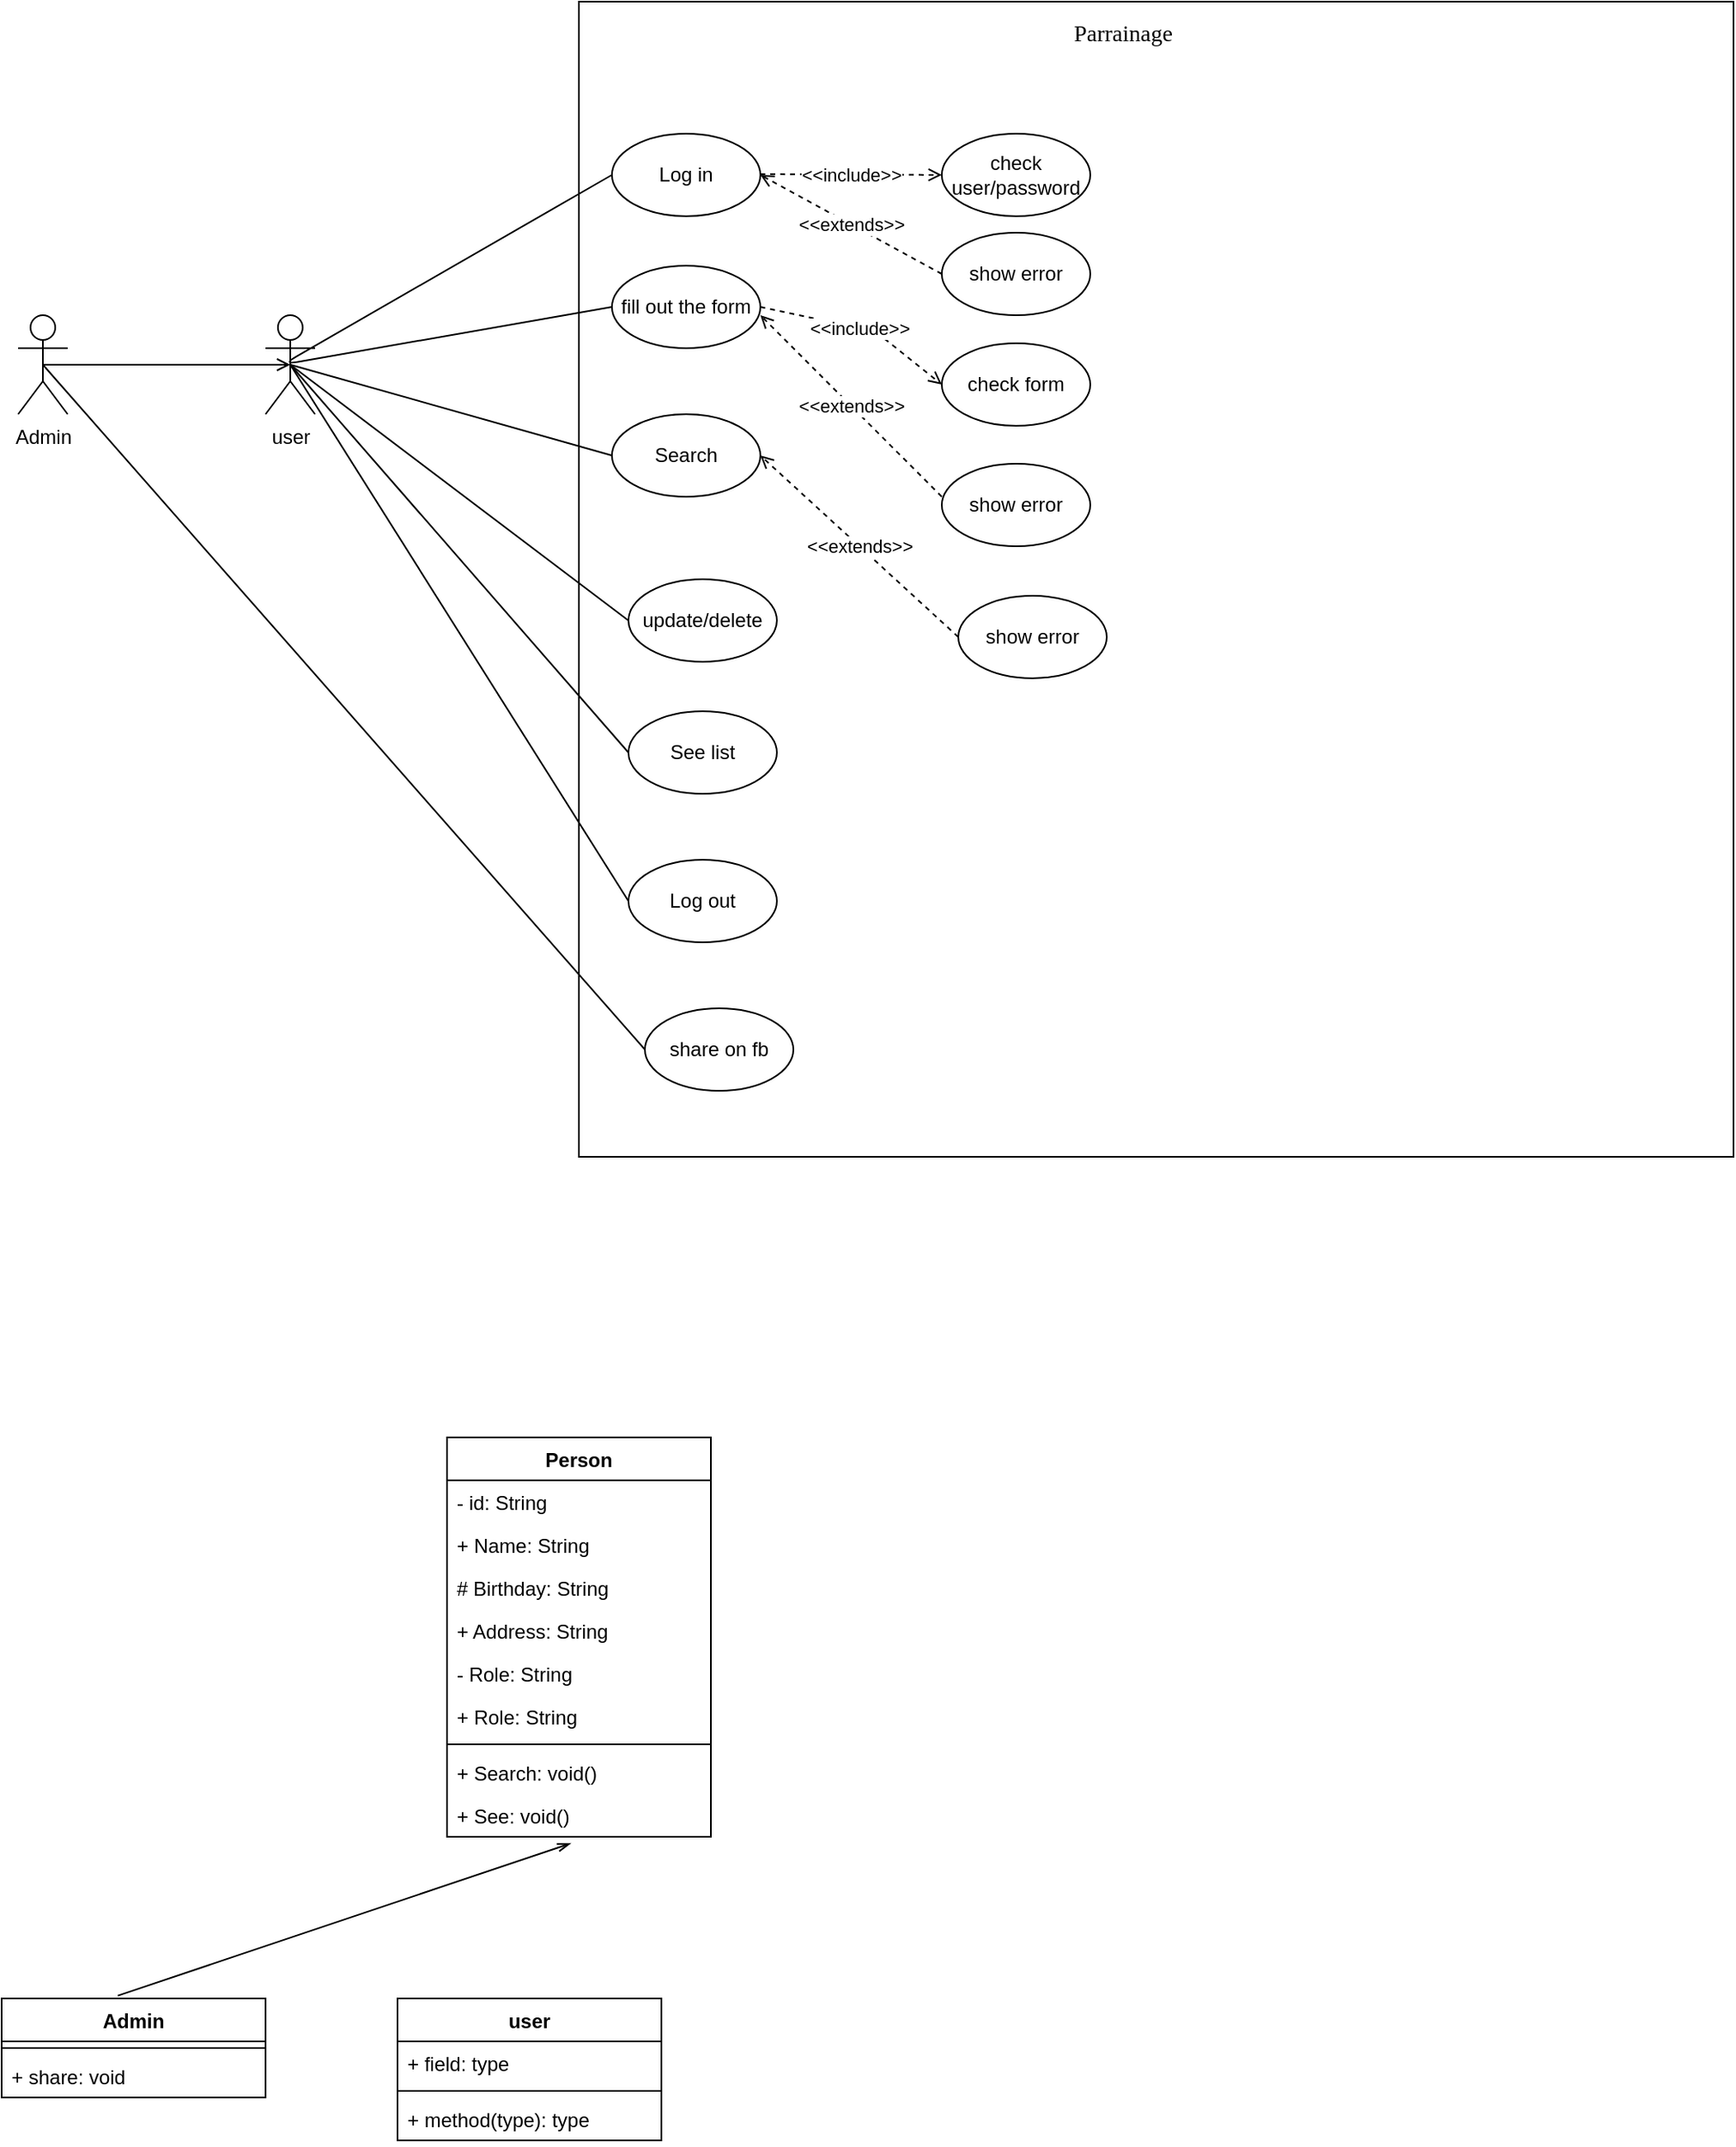 <mxfile version="14.8.0" type="github">
  <diagram id="mr0ScZVmez5Wdu0t1VuP" name="Page-1">
    <mxGraphModel dx="1573" dy="1475" grid="1" gridSize="10" guides="1" tooltips="1" connect="1" arrows="1" fold="1" page="1" pageScale="1" pageWidth="850" pageHeight="1100" math="0" shadow="0">
      <root>
        <mxCell id="0" />
        <mxCell id="1" parent="0" />
        <mxCell id="WyjryQDbOZI5yKkyuquV-2" value="" style="whiteSpace=wrap;html=1;aspect=fixed;" parent="1" vertex="1">
          <mxGeometry x="240" y="-870" width="700" height="700" as="geometry" />
        </mxCell>
        <mxCell id="WyjryQDbOZI5yKkyuquV-1" value="user&lt;br&gt;" style="shape=umlActor;verticalLabelPosition=bottom;verticalAlign=top;html=1;outlineConnect=0;" parent="1" vertex="1">
          <mxGeometry x="50" y="-680" width="30" height="60" as="geometry" />
        </mxCell>
        <mxCell id="_5LFbXUgjsJOY9XrzOKf-1" value="&lt;font face=&quot;Times New Roman&quot; style=&quot;font-size: 14px&quot;&gt;Parrainage&lt;/font&gt;" style="text;html=1;strokeColor=none;fillColor=none;align=center;verticalAlign=middle;whiteSpace=wrap;rounded=0;" vertex="1" parent="1">
          <mxGeometry x="550" y="-860" width="40" height="20" as="geometry" />
        </mxCell>
        <mxCell id="_5LFbXUgjsJOY9XrzOKf-3" value="Log in" style="ellipse;whiteSpace=wrap;html=1;" vertex="1" parent="1">
          <mxGeometry x="260" y="-790" width="90" height="50" as="geometry" />
        </mxCell>
        <mxCell id="_5LFbXUgjsJOY9XrzOKf-5" value="fill out the form" style="ellipse;whiteSpace=wrap;html=1;" vertex="1" parent="1">
          <mxGeometry x="260" y="-710" width="90" height="50" as="geometry" />
        </mxCell>
        <mxCell id="_5LFbXUgjsJOY9XrzOKf-8" value="See list" style="ellipse;whiteSpace=wrap;html=1;" vertex="1" parent="1">
          <mxGeometry x="270" y="-440" width="90" height="50" as="geometry" />
        </mxCell>
        <mxCell id="_5LFbXUgjsJOY9XrzOKf-9" value="Log out" style="ellipse;whiteSpace=wrap;html=1;" vertex="1" parent="1">
          <mxGeometry x="270" y="-350" width="90" height="50" as="geometry" />
        </mxCell>
        <mxCell id="_5LFbXUgjsJOY9XrzOKf-16" value="" style="endArrow=none;html=1;exitX=0;exitY=0.5;exitDx=0;exitDy=0;entryX=0;entryY=0.5;entryDx=0;entryDy=0;" edge="1" parent="1" source="_5LFbXUgjsJOY9XrzOKf-5" target="_5LFbXUgjsJOY9XrzOKf-3">
          <mxGeometry width="50" height="50" relative="1" as="geometry">
            <mxPoint x="490" y="-660" as="sourcePoint" />
            <mxPoint x="540" y="-710" as="targetPoint" />
            <Array as="points">
              <mxPoint x="60" y="-650" />
            </Array>
          </mxGeometry>
        </mxCell>
        <mxCell id="_5LFbXUgjsJOY9XrzOKf-19" value="" style="endArrow=open;html=1;dashed=1;endFill=0;" edge="1" parent="1">
          <mxGeometry relative="1" as="geometry">
            <mxPoint x="350" y="-765.5" as="sourcePoint" />
            <mxPoint x="460" y="-765" as="targetPoint" />
          </mxGeometry>
        </mxCell>
        <mxCell id="_5LFbXUgjsJOY9XrzOKf-20" value="&amp;lt;&amp;lt;include&amp;gt;&amp;gt;" style="edgeLabel;resizable=0;html=1;align=center;verticalAlign=middle;" connectable="0" vertex="1" parent="_5LFbXUgjsJOY9XrzOKf-19">
          <mxGeometry relative="1" as="geometry" />
        </mxCell>
        <mxCell id="_5LFbXUgjsJOY9XrzOKf-23" value="check user/password" style="ellipse;whiteSpace=wrap;html=1;" vertex="1" parent="1">
          <mxGeometry x="460" y="-790" width="90" height="50" as="geometry" />
        </mxCell>
        <mxCell id="_5LFbXUgjsJOY9XrzOKf-24" value="show error" style="ellipse;whiteSpace=wrap;html=1;" vertex="1" parent="1">
          <mxGeometry x="460" y="-730" width="90" height="50" as="geometry" />
        </mxCell>
        <mxCell id="_5LFbXUgjsJOY9XrzOKf-25" value="" style="endArrow=open;html=1;dashed=1;strokeWidth=1;entryX=1;entryY=0.5;entryDx=0;entryDy=0;exitX=0;exitY=0.5;exitDx=0;exitDy=0;endFill=0;" edge="1" parent="1" source="_5LFbXUgjsJOY9XrzOKf-24" target="_5LFbXUgjsJOY9XrzOKf-3">
          <mxGeometry relative="1" as="geometry">
            <mxPoint x="370" y="-620" as="sourcePoint" />
            <mxPoint x="470" y="-620" as="targetPoint" />
          </mxGeometry>
        </mxCell>
        <mxCell id="_5LFbXUgjsJOY9XrzOKf-26" value="&amp;lt;&amp;lt;extends&amp;gt;&amp;gt;" style="edgeLabel;resizable=0;html=1;align=center;verticalAlign=middle;" connectable="0" vertex="1" parent="_5LFbXUgjsJOY9XrzOKf-25">
          <mxGeometry relative="1" as="geometry" />
        </mxCell>
        <mxCell id="_5LFbXUgjsJOY9XrzOKf-29" value="" style="endArrow=open;html=1;dashed=1;endFill=0;entryX=0;entryY=0.5;entryDx=0;entryDy=0;exitX=1;exitY=0.5;exitDx=0;exitDy=0;" edge="1" parent="1" source="_5LFbXUgjsJOY9XrzOKf-5" target="_5LFbXUgjsJOY9XrzOKf-31">
          <mxGeometry relative="1" as="geometry">
            <mxPoint x="330" y="-685.42" as="sourcePoint" />
            <mxPoint x="430" y="-685.42" as="targetPoint" />
            <Array as="points">
              <mxPoint x="420" y="-670" />
            </Array>
          </mxGeometry>
        </mxCell>
        <mxCell id="_5LFbXUgjsJOY9XrzOKf-30" value="&amp;lt;&amp;lt;include&amp;gt;&amp;gt;" style="edgeLabel;resizable=0;html=1;align=center;verticalAlign=middle;" connectable="0" vertex="1" parent="_5LFbXUgjsJOY9XrzOKf-29">
          <mxGeometry relative="1" as="geometry" />
        </mxCell>
        <mxCell id="_5LFbXUgjsJOY9XrzOKf-31" value="check form" style="ellipse;whiteSpace=wrap;html=1;" vertex="1" parent="1">
          <mxGeometry x="460" y="-663" width="90" height="50" as="geometry" />
        </mxCell>
        <mxCell id="_5LFbXUgjsJOY9XrzOKf-32" value="show error" style="ellipse;whiteSpace=wrap;html=1;" vertex="1" parent="1">
          <mxGeometry x="460" y="-590" width="90" height="50" as="geometry" />
        </mxCell>
        <mxCell id="_5LFbXUgjsJOY9XrzOKf-33" value="" style="endArrow=open;html=1;dashed=1;strokeWidth=1;entryX=1;entryY=0.6;entryDx=0;entryDy=0;exitX=0;exitY=0.5;exitDx=0;exitDy=0;endFill=0;entryPerimeter=0;" edge="1" parent="1" target="_5LFbXUgjsJOY9XrzOKf-5">
          <mxGeometry relative="1" as="geometry">
            <mxPoint x="460.0" y="-570" as="sourcePoint" />
            <mxPoint x="350" y="-630" as="targetPoint" />
          </mxGeometry>
        </mxCell>
        <mxCell id="_5LFbXUgjsJOY9XrzOKf-34" value="&amp;lt;&amp;lt;extends&amp;gt;&amp;gt;" style="edgeLabel;resizable=0;html=1;align=center;verticalAlign=middle;" connectable="0" vertex="1" parent="_5LFbXUgjsJOY9XrzOKf-33">
          <mxGeometry relative="1" as="geometry" />
        </mxCell>
        <mxCell id="_5LFbXUgjsJOY9XrzOKf-36" value="Search" style="ellipse;whiteSpace=wrap;html=1;" vertex="1" parent="1">
          <mxGeometry x="260" y="-620" width="90" height="50" as="geometry" />
        </mxCell>
        <mxCell id="_5LFbXUgjsJOY9XrzOKf-38" value="" style="endArrow=none;html=1;strokeWidth=1;exitX=0.5;exitY=0.5;exitDx=0;exitDy=0;exitPerimeter=0;entryX=0;entryY=0.5;entryDx=0;entryDy=0;" edge="1" parent="1" source="WyjryQDbOZI5yKkyuquV-1" target="_5LFbXUgjsJOY9XrzOKf-36">
          <mxGeometry width="50" height="50" relative="1" as="geometry">
            <mxPoint x="350" y="-500" as="sourcePoint" />
            <mxPoint x="400" y="-550" as="targetPoint" />
          </mxGeometry>
        </mxCell>
        <mxCell id="_5LFbXUgjsJOY9XrzOKf-39" value="show error" style="ellipse;whiteSpace=wrap;html=1;" vertex="1" parent="1">
          <mxGeometry x="470" y="-510" width="90" height="50" as="geometry" />
        </mxCell>
        <mxCell id="_5LFbXUgjsJOY9XrzOKf-40" value="" style="endArrow=open;html=1;dashed=1;strokeWidth=1;entryX=1;entryY=0.5;entryDx=0;entryDy=0;exitX=0;exitY=0.5;exitDx=0;exitDy=0;endFill=0;" edge="1" parent="1" source="_5LFbXUgjsJOY9XrzOKf-39" target="_5LFbXUgjsJOY9XrzOKf-36">
          <mxGeometry relative="1" as="geometry">
            <mxPoint x="470.0" y="-480" as="sourcePoint" />
            <mxPoint x="360" y="-590" as="targetPoint" />
          </mxGeometry>
        </mxCell>
        <mxCell id="_5LFbXUgjsJOY9XrzOKf-41" value="&amp;lt;&amp;lt;extends&amp;gt;&amp;gt;" style="edgeLabel;resizable=0;html=1;align=center;verticalAlign=middle;" connectable="0" vertex="1" parent="_5LFbXUgjsJOY9XrzOKf-40">
          <mxGeometry relative="1" as="geometry" />
        </mxCell>
        <mxCell id="_5LFbXUgjsJOY9XrzOKf-42" value="update/delete" style="ellipse;whiteSpace=wrap;html=1;" vertex="1" parent="1">
          <mxGeometry x="270" y="-520" width="90" height="50" as="geometry" />
        </mxCell>
        <mxCell id="_5LFbXUgjsJOY9XrzOKf-43" value="" style="endArrow=none;html=1;strokeWidth=1;exitX=0.5;exitY=0.5;exitDx=0;exitDy=0;exitPerimeter=0;entryX=0;entryY=0.5;entryDx=0;entryDy=0;" edge="1" parent="1" target="_5LFbXUgjsJOY9XrzOKf-42" source="WyjryQDbOZI5yKkyuquV-1">
          <mxGeometry width="50" height="50" relative="1" as="geometry">
            <mxPoint x="75" y="-550" as="sourcePoint" />
            <mxPoint x="410" y="-450" as="targetPoint" />
          </mxGeometry>
        </mxCell>
        <mxCell id="_5LFbXUgjsJOY9XrzOKf-46" value="" style="endArrow=none;html=1;strokeWidth=1;exitX=0;exitY=0.5;exitDx=0;exitDy=0;" edge="1" parent="1" source="_5LFbXUgjsJOY9XrzOKf-8">
          <mxGeometry width="50" height="50" relative="1" as="geometry">
            <mxPoint x="330" y="-420" as="sourcePoint" />
            <mxPoint x="65" y="-650" as="targetPoint" />
          </mxGeometry>
        </mxCell>
        <mxCell id="_5LFbXUgjsJOY9XrzOKf-47" value="" style="endArrow=none;html=1;strokeWidth=1;exitX=0;exitY=0.5;exitDx=0;exitDy=0;entryX=0.5;entryY=0.5;entryDx=0;entryDy=0;entryPerimeter=0;" edge="1" parent="1" source="_5LFbXUgjsJOY9XrzOKf-9" target="WyjryQDbOZI5yKkyuquV-1">
          <mxGeometry width="50" height="50" relative="1" as="geometry">
            <mxPoint x="280" y="-405" as="sourcePoint" />
            <mxPoint x="70" y="-650" as="targetPoint" />
          </mxGeometry>
        </mxCell>
        <mxCell id="_5LFbXUgjsJOY9XrzOKf-48" style="edgeStyle=none;rounded=0;orthogonalLoop=1;jettySize=auto;html=1;entryX=0;entryY=0.5;entryDx=0;entryDy=0;endArrow=open;endFill=0;strokeWidth=1;" edge="1" parent="1" source="_5LFbXUgjsJOY9XrzOKf-23" target="_5LFbXUgjsJOY9XrzOKf-23">
          <mxGeometry relative="1" as="geometry" />
        </mxCell>
        <mxCell id="_5LFbXUgjsJOY9XrzOKf-50" style="edgeStyle=none;rounded=0;orthogonalLoop=1;jettySize=auto;html=1;exitX=0.5;exitY=0.5;exitDx=0;exitDy=0;exitPerimeter=0;entryX=0.5;entryY=0.5;entryDx=0;entryDy=0;entryPerimeter=0;endArrow=open;endFill=0;strokeWidth=1;" edge="1" parent="1" source="_5LFbXUgjsJOY9XrzOKf-49" target="WyjryQDbOZI5yKkyuquV-1">
          <mxGeometry relative="1" as="geometry" />
        </mxCell>
        <mxCell id="_5LFbXUgjsJOY9XrzOKf-49" value="Admin&lt;br&gt;" style="shape=umlActor;verticalLabelPosition=bottom;verticalAlign=top;html=1;outlineConnect=0;" vertex="1" parent="1">
          <mxGeometry x="-100" y="-680" width="30" height="60" as="geometry" />
        </mxCell>
        <mxCell id="_5LFbXUgjsJOY9XrzOKf-51" value="share on fb" style="ellipse;whiteSpace=wrap;html=1;" vertex="1" parent="1">
          <mxGeometry x="280" y="-260" width="90" height="50" as="geometry" />
        </mxCell>
        <mxCell id="_5LFbXUgjsJOY9XrzOKf-52" value="" style="endArrow=none;html=1;strokeWidth=1;exitX=0;exitY=0.5;exitDx=0;exitDy=0;entryX=0.5;entryY=0.5;entryDx=0;entryDy=0;entryPerimeter=0;" edge="1" parent="1" source="_5LFbXUgjsJOY9XrzOKf-51" target="_5LFbXUgjsJOY9XrzOKf-49">
          <mxGeometry width="50" height="50" relative="1" as="geometry">
            <mxPoint x="330" y="-350" as="sourcePoint" />
            <mxPoint x="65" y="-580" as="targetPoint" />
          </mxGeometry>
        </mxCell>
        <mxCell id="_5LFbXUgjsJOY9XrzOKf-53" value="Person" style="swimlane;fontStyle=1;align=center;verticalAlign=top;childLayout=stackLayout;horizontal=1;startSize=26;horizontalStack=0;resizeParent=1;resizeParentMax=0;resizeLast=0;collapsible=1;marginBottom=0;" vertex="1" parent="1">
          <mxGeometry x="160" width="160" height="242" as="geometry" />
        </mxCell>
        <mxCell id="_5LFbXUgjsJOY9XrzOKf-54" value="- id: String&#xa;&#xa;" style="text;strokeColor=none;fillColor=none;align=left;verticalAlign=top;spacingLeft=4;spacingRight=4;overflow=hidden;rotatable=0;points=[[0,0.5],[1,0.5]];portConstraint=eastwest;" vertex="1" parent="_5LFbXUgjsJOY9XrzOKf-53">
          <mxGeometry y="26" width="160" height="26" as="geometry" />
        </mxCell>
        <mxCell id="_5LFbXUgjsJOY9XrzOKf-57" value="+ Name: String&#xa;&#xa;" style="text;strokeColor=none;fillColor=none;align=left;verticalAlign=top;spacingLeft=4;spacingRight=4;overflow=hidden;rotatable=0;points=[[0,0.5],[1,0.5]];portConstraint=eastwest;" vertex="1" parent="_5LFbXUgjsJOY9XrzOKf-53">
          <mxGeometry y="52" width="160" height="26" as="geometry" />
        </mxCell>
        <mxCell id="_5LFbXUgjsJOY9XrzOKf-58" value="# Birthday: String&#xa;&#xa;" style="text;strokeColor=none;fillColor=none;align=left;verticalAlign=top;spacingLeft=4;spacingRight=4;overflow=hidden;rotatable=0;points=[[0,0.5],[1,0.5]];portConstraint=eastwest;" vertex="1" parent="_5LFbXUgjsJOY9XrzOKf-53">
          <mxGeometry y="78" width="160" height="26" as="geometry" />
        </mxCell>
        <mxCell id="_5LFbXUgjsJOY9XrzOKf-59" value="+ Address: String&#xa;&#xa;" style="text;strokeColor=none;fillColor=none;align=left;verticalAlign=top;spacingLeft=4;spacingRight=4;overflow=hidden;rotatable=0;points=[[0,0.5],[1,0.5]];portConstraint=eastwest;" vertex="1" parent="_5LFbXUgjsJOY9XrzOKf-53">
          <mxGeometry y="104" width="160" height="26" as="geometry" />
        </mxCell>
        <mxCell id="_5LFbXUgjsJOY9XrzOKf-60" value="- Role: String&#xa;&#xa;" style="text;strokeColor=none;fillColor=none;align=left;verticalAlign=top;spacingLeft=4;spacingRight=4;overflow=hidden;rotatable=0;points=[[0,0.5],[1,0.5]];portConstraint=eastwest;" vertex="1" parent="_5LFbXUgjsJOY9XrzOKf-53">
          <mxGeometry y="130" width="160" height="26" as="geometry" />
        </mxCell>
        <mxCell id="_5LFbXUgjsJOY9XrzOKf-62" value="+ Role: String&#xa;&#xa;" style="text;strokeColor=none;fillColor=none;align=left;verticalAlign=top;spacingLeft=4;spacingRight=4;overflow=hidden;rotatable=0;points=[[0,0.5],[1,0.5]];portConstraint=eastwest;" vertex="1" parent="_5LFbXUgjsJOY9XrzOKf-53">
          <mxGeometry y="156" width="160" height="26" as="geometry" />
        </mxCell>
        <mxCell id="_5LFbXUgjsJOY9XrzOKf-55" value="" style="line;strokeWidth=1;fillColor=none;align=left;verticalAlign=middle;spacingTop=-1;spacingLeft=3;spacingRight=3;rotatable=0;labelPosition=right;points=[];portConstraint=eastwest;" vertex="1" parent="_5LFbXUgjsJOY9XrzOKf-53">
          <mxGeometry y="182" width="160" height="8" as="geometry" />
        </mxCell>
        <mxCell id="_5LFbXUgjsJOY9XrzOKf-56" value="+ Search: void()&#xa;" style="text;strokeColor=none;fillColor=none;align=left;verticalAlign=top;spacingLeft=4;spacingRight=4;overflow=hidden;rotatable=0;points=[[0,0.5],[1,0.5]];portConstraint=eastwest;" vertex="1" parent="_5LFbXUgjsJOY9XrzOKf-53">
          <mxGeometry y="190" width="160" height="26" as="geometry" />
        </mxCell>
        <mxCell id="_5LFbXUgjsJOY9XrzOKf-73" value="+ See: void()&#xa;" style="text;strokeColor=none;fillColor=none;align=left;verticalAlign=top;spacingLeft=4;spacingRight=4;overflow=hidden;rotatable=0;points=[[0,0.5],[1,0.5]];portConstraint=eastwest;" vertex="1" parent="_5LFbXUgjsJOY9XrzOKf-53">
          <mxGeometry y="216" width="160" height="26" as="geometry" />
        </mxCell>
        <mxCell id="_5LFbXUgjsJOY9XrzOKf-74" value="Admin&#xa;" style="swimlane;fontStyle=1;align=center;verticalAlign=top;childLayout=stackLayout;horizontal=1;startSize=26;horizontalStack=0;resizeParent=1;resizeParentMax=0;resizeLast=0;collapsible=1;marginBottom=0;" vertex="1" parent="1">
          <mxGeometry x="-110" y="340" width="160" height="60" as="geometry" />
        </mxCell>
        <mxCell id="_5LFbXUgjsJOY9XrzOKf-76" value="" style="line;strokeWidth=1;fillColor=none;align=left;verticalAlign=middle;spacingTop=-1;spacingLeft=3;spacingRight=3;rotatable=0;labelPosition=right;points=[];portConstraint=eastwest;" vertex="1" parent="_5LFbXUgjsJOY9XrzOKf-74">
          <mxGeometry y="26" width="160" height="8" as="geometry" />
        </mxCell>
        <mxCell id="_5LFbXUgjsJOY9XrzOKf-77" value="+ share: void" style="text;strokeColor=none;fillColor=none;align=left;verticalAlign=top;spacingLeft=4;spacingRight=4;overflow=hidden;rotatable=0;points=[[0,0.5],[1,0.5]];portConstraint=eastwest;" vertex="1" parent="_5LFbXUgjsJOY9XrzOKf-74">
          <mxGeometry y="34" width="160" height="26" as="geometry" />
        </mxCell>
        <mxCell id="_5LFbXUgjsJOY9XrzOKf-81" value="" style="endArrow=openThin;endFill=0;html=1;strokeWidth=1;exitX=0.44;exitY=-0.028;exitDx=0;exitDy=0;exitPerimeter=0;" edge="1" parent="1" source="_5LFbXUgjsJOY9XrzOKf-74">
          <mxGeometry width="160" relative="1" as="geometry">
            <mxPoint x="-60" y="300" as="sourcePoint" />
            <mxPoint x="235" y="246" as="targetPoint" />
          </mxGeometry>
        </mxCell>
        <mxCell id="_5LFbXUgjsJOY9XrzOKf-82" value="user&#xa;" style="swimlane;fontStyle=1;align=center;verticalAlign=top;childLayout=stackLayout;horizontal=1;startSize=26;horizontalStack=0;resizeParent=1;resizeParentMax=0;resizeLast=0;collapsible=1;marginBottom=0;" vertex="1" parent="1">
          <mxGeometry x="130" y="340" width="160" height="86" as="geometry" />
        </mxCell>
        <mxCell id="_5LFbXUgjsJOY9XrzOKf-83" value="+ field: type" style="text;strokeColor=none;fillColor=none;align=left;verticalAlign=top;spacingLeft=4;spacingRight=4;overflow=hidden;rotatable=0;points=[[0,0.5],[1,0.5]];portConstraint=eastwest;" vertex="1" parent="_5LFbXUgjsJOY9XrzOKf-82">
          <mxGeometry y="26" width="160" height="26" as="geometry" />
        </mxCell>
        <mxCell id="_5LFbXUgjsJOY9XrzOKf-84" value="" style="line;strokeWidth=1;fillColor=none;align=left;verticalAlign=middle;spacingTop=-1;spacingLeft=3;spacingRight=3;rotatable=0;labelPosition=right;points=[];portConstraint=eastwest;" vertex="1" parent="_5LFbXUgjsJOY9XrzOKf-82">
          <mxGeometry y="52" width="160" height="8" as="geometry" />
        </mxCell>
        <mxCell id="_5LFbXUgjsJOY9XrzOKf-85" value="+ method(type): type" style="text;strokeColor=none;fillColor=none;align=left;verticalAlign=top;spacingLeft=4;spacingRight=4;overflow=hidden;rotatable=0;points=[[0,0.5],[1,0.5]];portConstraint=eastwest;" vertex="1" parent="_5LFbXUgjsJOY9XrzOKf-82">
          <mxGeometry y="60" width="160" height="26" as="geometry" />
        </mxCell>
      </root>
    </mxGraphModel>
  </diagram>
</mxfile>
